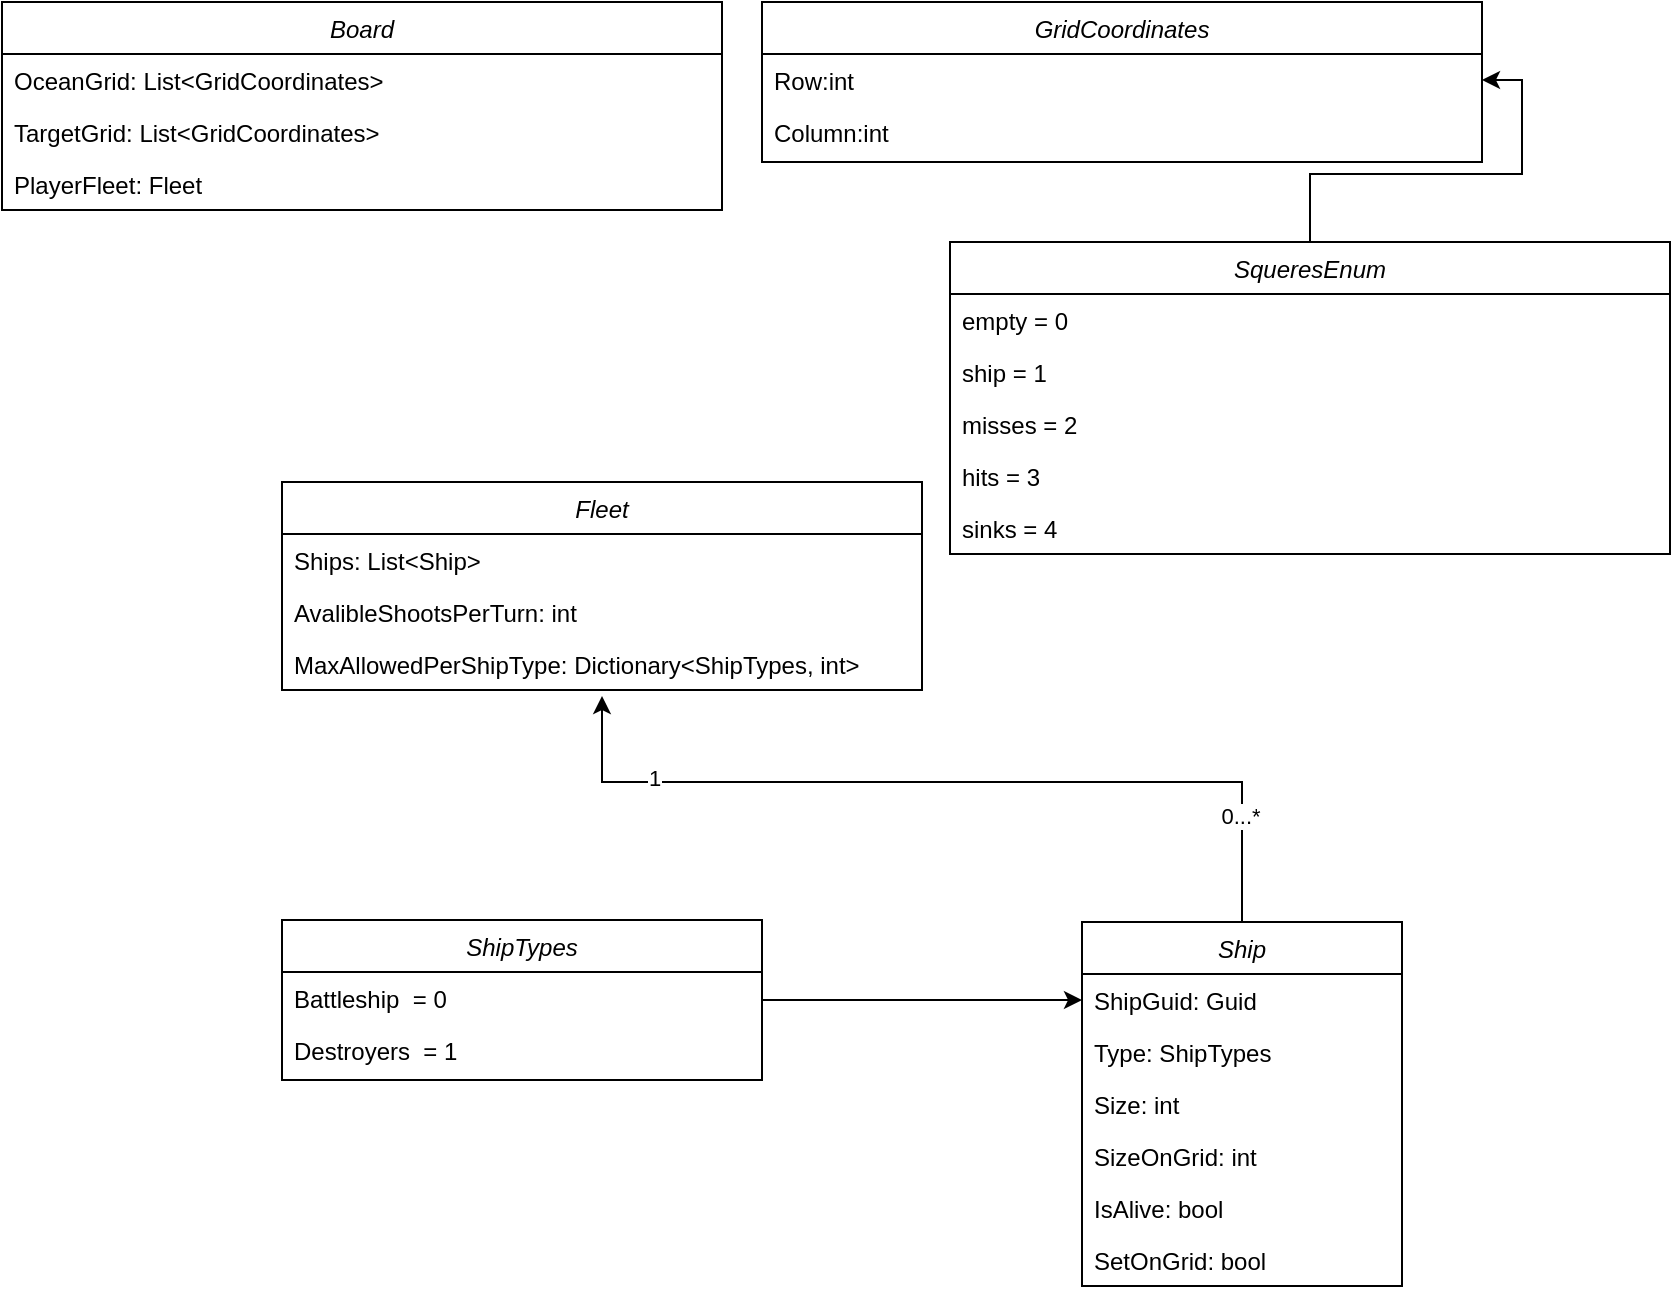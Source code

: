 <mxfile version="21.5.2" type="device">
  <diagram id="C5RBs43oDa-KdzZeNtuy" name="Page-1">
    <mxGraphModel dx="1859" dy="1154" grid="1" gridSize="10" guides="1" tooltips="1" connect="1" arrows="1" fold="1" page="1" pageScale="1" pageWidth="827" pageHeight="1169" math="0" shadow="0">
      <root>
        <mxCell id="WIyWlLk6GJQsqaUBKTNV-0" />
        <mxCell id="WIyWlLk6GJQsqaUBKTNV-1" parent="WIyWlLk6GJQsqaUBKTNV-0" />
        <mxCell id="dhn_8ACEzhib1miOB9We-21" style="edgeStyle=orthogonalEdgeStyle;rounded=0;orthogonalLoop=1;jettySize=auto;html=1;entryX=0.497;entryY=1.115;entryDx=0;entryDy=0;entryPerimeter=0;" parent="WIyWlLk6GJQsqaUBKTNV-1" source="dhn_8ACEzhib1miOB9We-0" target="dhn_8ACEzhib1miOB9We-55" edge="1">
          <mxGeometry relative="1" as="geometry">
            <Array as="points">
              <mxPoint x="560" y="470" />
              <mxPoint x="240" y="470" />
            </Array>
          </mxGeometry>
        </mxCell>
        <mxCell id="dhn_8ACEzhib1miOB9We-22" value="1" style="edgeLabel;html=1;align=center;verticalAlign=middle;resizable=0;points=[];" parent="dhn_8ACEzhib1miOB9We-21" vertex="1" connectable="0">
          <mxGeometry x="0.677" y="-2" relative="1" as="geometry">
            <mxPoint as="offset" />
          </mxGeometry>
        </mxCell>
        <mxCell id="dhn_8ACEzhib1miOB9We-23" value="0...*" style="edgeLabel;html=1;align=center;verticalAlign=middle;resizable=0;points=[];" parent="dhn_8ACEzhib1miOB9We-21" vertex="1" connectable="0">
          <mxGeometry x="-0.754" y="1" relative="1" as="geometry">
            <mxPoint as="offset" />
          </mxGeometry>
        </mxCell>
        <mxCell id="dhn_8ACEzhib1miOB9We-0" value="Ship" style="swimlane;fontStyle=2;align=center;verticalAlign=top;childLayout=stackLayout;horizontal=1;startSize=26;horizontalStack=0;resizeParent=1;resizeLast=0;collapsible=1;marginBottom=0;rounded=0;shadow=0;strokeWidth=1;" parent="WIyWlLk6GJQsqaUBKTNV-1" vertex="1">
          <mxGeometry x="480" y="540" width="160" height="182" as="geometry">
            <mxRectangle x="230" y="140" width="160" height="26" as="alternateBounds" />
          </mxGeometry>
        </mxCell>
        <mxCell id="dhn_8ACEzhib1miOB9We-1" value="ShipGuid: Guid&#xa;" style="text;align=left;verticalAlign=top;spacingLeft=4;spacingRight=4;overflow=hidden;rotatable=0;points=[[0,0.5],[1,0.5]];portConstraint=eastwest;" parent="dhn_8ACEzhib1miOB9We-0" vertex="1">
          <mxGeometry y="26" width="160" height="26" as="geometry" />
        </mxCell>
        <mxCell id="a0P5--NOoOCAjkKHai6j-0" value="Type: ShipTypes" style="text;align=left;verticalAlign=top;spacingLeft=4;spacingRight=4;overflow=hidden;rotatable=0;points=[[0,0.5],[1,0.5]];portConstraint=eastwest;" vertex="1" parent="dhn_8ACEzhib1miOB9We-0">
          <mxGeometry y="52" width="160" height="26" as="geometry" />
        </mxCell>
        <mxCell id="dhn_8ACEzhib1miOB9We-2" value="Size: int" style="text;align=left;verticalAlign=top;spacingLeft=4;spacingRight=4;overflow=hidden;rotatable=0;points=[[0,0.5],[1,0.5]];portConstraint=eastwest;rounded=0;shadow=0;html=0;" parent="dhn_8ACEzhib1miOB9We-0" vertex="1">
          <mxGeometry y="78" width="160" height="26" as="geometry" />
        </mxCell>
        <mxCell id="dhn_8ACEzhib1miOB9We-3" value="SizeOnGrid: int" style="text;align=left;verticalAlign=top;spacingLeft=4;spacingRight=4;overflow=hidden;rotatable=0;points=[[0,0.5],[1,0.5]];portConstraint=eastwest;rounded=0;shadow=0;html=0;" parent="dhn_8ACEzhib1miOB9We-0" vertex="1">
          <mxGeometry y="104" width="160" height="26" as="geometry" />
        </mxCell>
        <mxCell id="dhn_8ACEzhib1miOB9We-53" value="IsAlive: bool" style="text;align=left;verticalAlign=top;spacingLeft=4;spacingRight=4;overflow=hidden;rotatable=0;points=[[0,0.5],[1,0.5]];portConstraint=eastwest;rounded=0;shadow=0;html=0;" parent="dhn_8ACEzhib1miOB9We-0" vertex="1">
          <mxGeometry y="130" width="160" height="26" as="geometry" />
        </mxCell>
        <mxCell id="dhn_8ACEzhib1miOB9We-54" value="SetOnGrid: bool" style="text;align=left;verticalAlign=top;spacingLeft=4;spacingRight=4;overflow=hidden;rotatable=0;points=[[0,0.5],[1,0.5]];portConstraint=eastwest;rounded=0;shadow=0;html=0;" parent="dhn_8ACEzhib1miOB9We-0" vertex="1">
          <mxGeometry y="156" width="160" height="26" as="geometry" />
        </mxCell>
        <mxCell id="dhn_8ACEzhib1miOB9We-4" value="GridCoordinates" style="swimlane;fontStyle=2;align=center;verticalAlign=top;childLayout=stackLayout;horizontal=1;startSize=26;horizontalStack=0;resizeParent=1;resizeLast=0;collapsible=1;marginBottom=0;rounded=0;shadow=0;strokeWidth=1;" parent="WIyWlLk6GJQsqaUBKTNV-1" vertex="1">
          <mxGeometry x="320" y="80" width="360" height="80" as="geometry">
            <mxRectangle x="230" y="140" width="160" height="26" as="alternateBounds" />
          </mxGeometry>
        </mxCell>
        <mxCell id="dhn_8ACEzhib1miOB9We-6" value="Row:int&#xa;" style="text;align=left;verticalAlign=top;spacingLeft=4;spacingRight=4;overflow=hidden;rotatable=0;points=[[0,0.5],[1,0.5]];portConstraint=eastwest;rounded=0;shadow=0;html=0;" parent="dhn_8ACEzhib1miOB9We-4" vertex="1">
          <mxGeometry y="26" width="360" height="26" as="geometry" />
        </mxCell>
        <mxCell id="a0P5--NOoOCAjkKHai6j-5" value="Column:int&#xa;" style="text;align=left;verticalAlign=top;spacingLeft=4;spacingRight=4;overflow=hidden;rotatable=0;points=[[0,0.5],[1,0.5]];portConstraint=eastwest;rounded=0;shadow=0;html=0;" vertex="1" parent="dhn_8ACEzhib1miOB9We-4">
          <mxGeometry y="52" width="360" height="26" as="geometry" />
        </mxCell>
        <mxCell id="dhn_8ACEzhib1miOB9We-8" value="Fleet" style="swimlane;fontStyle=2;align=center;verticalAlign=top;childLayout=stackLayout;horizontal=1;startSize=26;horizontalStack=0;resizeParent=1;resizeLast=0;collapsible=1;marginBottom=0;rounded=0;shadow=0;strokeWidth=1;" parent="WIyWlLk6GJQsqaUBKTNV-1" vertex="1">
          <mxGeometry x="80" y="320" width="320" height="104" as="geometry">
            <mxRectangle x="230" y="140" width="160" height="26" as="alternateBounds" />
          </mxGeometry>
        </mxCell>
        <mxCell id="dhn_8ACEzhib1miOB9We-9" value="Ships: List&lt;Ship&gt;" style="text;align=left;verticalAlign=top;spacingLeft=4;spacingRight=4;overflow=hidden;rotatable=0;points=[[0,0.5],[1,0.5]];portConstraint=eastwest;" parent="dhn_8ACEzhib1miOB9We-8" vertex="1">
          <mxGeometry y="26" width="320" height="26" as="geometry" />
        </mxCell>
        <mxCell id="dhn_8ACEzhib1miOB9We-11" value="AvalibleShootsPerTurn: int" style="text;align=left;verticalAlign=top;spacingLeft=4;spacingRight=4;overflow=hidden;rotatable=0;points=[[0,0.5],[1,0.5]];portConstraint=eastwest;rounded=0;shadow=0;html=0;" parent="dhn_8ACEzhib1miOB9We-8" vertex="1">
          <mxGeometry y="52" width="320" height="26" as="geometry" />
        </mxCell>
        <mxCell id="dhn_8ACEzhib1miOB9We-55" value="MaxAllowedPerShipType: Dictionary&lt;ShipTypes, int&gt;" style="text;align=left;verticalAlign=top;spacingLeft=4;spacingRight=4;overflow=hidden;rotatable=0;points=[[0,0.5],[1,0.5]];portConstraint=eastwest;rounded=0;shadow=0;html=0;" parent="dhn_8ACEzhib1miOB9We-8" vertex="1">
          <mxGeometry y="78" width="320" height="26" as="geometry" />
        </mxCell>
        <mxCell id="dhn_8ACEzhib1miOB9We-57" style="edgeStyle=orthogonalEdgeStyle;rounded=0;orthogonalLoop=1;jettySize=auto;html=1;" parent="WIyWlLk6GJQsqaUBKTNV-1" source="dhn_8ACEzhib1miOB9We-40" target="dhn_8ACEzhib1miOB9We-6" edge="1">
          <mxGeometry relative="1" as="geometry" />
        </mxCell>
        <mxCell id="dhn_8ACEzhib1miOB9We-40" value="SqueresEnum" style="swimlane;fontStyle=2;align=center;verticalAlign=top;childLayout=stackLayout;horizontal=1;startSize=26;horizontalStack=0;resizeParent=1;resizeLast=0;collapsible=1;marginBottom=0;rounded=0;shadow=0;strokeWidth=1;" parent="WIyWlLk6GJQsqaUBKTNV-1" vertex="1">
          <mxGeometry x="414" y="200" width="360" height="156" as="geometry">
            <mxRectangle x="230" y="140" width="160" height="26" as="alternateBounds" />
          </mxGeometry>
        </mxCell>
        <mxCell id="dhn_8ACEzhib1miOB9We-41" value="empty = 0&#xa;" style="text;align=left;verticalAlign=top;spacingLeft=4;spacingRight=4;overflow=hidden;rotatable=0;points=[[0,0.5],[1,0.5]];portConstraint=eastwest;" parent="dhn_8ACEzhib1miOB9We-40" vertex="1">
          <mxGeometry y="26" width="360" height="26" as="geometry" />
        </mxCell>
        <mxCell id="dhn_8ACEzhib1miOB9We-43" value="ship = 1&#xa;" style="text;align=left;verticalAlign=top;spacingLeft=4;spacingRight=4;overflow=hidden;rotatable=0;points=[[0,0.5],[1,0.5]];portConstraint=eastwest;" parent="dhn_8ACEzhib1miOB9We-40" vertex="1">
          <mxGeometry y="52" width="360" height="26" as="geometry" />
        </mxCell>
        <mxCell id="dhn_8ACEzhib1miOB9We-44" value="misses = 2&#xa;" style="text;align=left;verticalAlign=top;spacingLeft=4;spacingRight=4;overflow=hidden;rotatable=0;points=[[0,0.5],[1,0.5]];portConstraint=eastwest;" parent="dhn_8ACEzhib1miOB9We-40" vertex="1">
          <mxGeometry y="78" width="360" height="26" as="geometry" />
        </mxCell>
        <mxCell id="dhn_8ACEzhib1miOB9We-45" value="hits = 3&#xa;" style="text;align=left;verticalAlign=top;spacingLeft=4;spacingRight=4;overflow=hidden;rotatable=0;points=[[0,0.5],[1,0.5]];portConstraint=eastwest;" parent="dhn_8ACEzhib1miOB9We-40" vertex="1">
          <mxGeometry y="104" width="360" height="26" as="geometry" />
        </mxCell>
        <mxCell id="dhn_8ACEzhib1miOB9We-46" value="sinks = 4&#xa;" style="text;align=left;verticalAlign=top;spacingLeft=4;spacingRight=4;overflow=hidden;rotatable=0;points=[[0,0.5],[1,0.5]];portConstraint=eastwest;" parent="dhn_8ACEzhib1miOB9We-40" vertex="1">
          <mxGeometry y="130" width="360" height="26" as="geometry" />
        </mxCell>
        <mxCell id="dhn_8ACEzhib1miOB9We-56" style="edgeStyle=orthogonalEdgeStyle;rounded=0;orthogonalLoop=1;jettySize=auto;html=1;" parent="WIyWlLk6GJQsqaUBKTNV-1" source="dhn_8ACEzhib1miOB9We-47" target="dhn_8ACEzhib1miOB9We-1" edge="1">
          <mxGeometry relative="1" as="geometry" />
        </mxCell>
        <mxCell id="dhn_8ACEzhib1miOB9We-47" value="ShipTypes" style="swimlane;fontStyle=2;align=center;verticalAlign=top;childLayout=stackLayout;horizontal=1;startSize=26;horizontalStack=0;resizeParent=1;resizeLast=0;collapsible=1;marginBottom=0;rounded=0;shadow=0;strokeWidth=1;" parent="WIyWlLk6GJQsqaUBKTNV-1" vertex="1">
          <mxGeometry x="80" y="539" width="240" height="80" as="geometry">
            <mxRectangle x="230" y="140" width="160" height="26" as="alternateBounds" />
          </mxGeometry>
        </mxCell>
        <mxCell id="dhn_8ACEzhib1miOB9We-48" value="Battleship  = 0&#xa;" style="text;align=left;verticalAlign=top;spacingLeft=4;spacingRight=4;overflow=hidden;rotatable=0;points=[[0,0.5],[1,0.5]];portConstraint=eastwest;" parent="dhn_8ACEzhib1miOB9We-47" vertex="1">
          <mxGeometry y="26" width="240" height="26" as="geometry" />
        </mxCell>
        <mxCell id="dhn_8ACEzhib1miOB9We-49" value="Destroyers  = 1&#xa;" style="text;align=left;verticalAlign=top;spacingLeft=4;spacingRight=4;overflow=hidden;rotatable=0;points=[[0,0.5],[1,0.5]];portConstraint=eastwest;" parent="dhn_8ACEzhib1miOB9We-47" vertex="1">
          <mxGeometry y="52" width="240" height="26" as="geometry" />
        </mxCell>
        <mxCell id="a0P5--NOoOCAjkKHai6j-1" value="Board" style="swimlane;fontStyle=2;align=center;verticalAlign=top;childLayout=stackLayout;horizontal=1;startSize=26;horizontalStack=0;resizeParent=1;resizeLast=0;collapsible=1;marginBottom=0;rounded=0;shadow=0;strokeWidth=1;" vertex="1" parent="WIyWlLk6GJQsqaUBKTNV-1">
          <mxGeometry x="-60" y="80" width="360" height="104" as="geometry">
            <mxRectangle x="230" y="140" width="160" height="26" as="alternateBounds" />
          </mxGeometry>
        </mxCell>
        <mxCell id="a0P5--NOoOCAjkKHai6j-2" value="OceanGrid: List&lt;GridCoordinates&gt;" style="text;align=left;verticalAlign=top;spacingLeft=4;spacingRight=4;overflow=hidden;rotatable=0;points=[[0,0.5],[1,0.5]];portConstraint=eastwest;" vertex="1" parent="a0P5--NOoOCAjkKHai6j-1">
          <mxGeometry y="26" width="360" height="26" as="geometry" />
        </mxCell>
        <mxCell id="a0P5--NOoOCAjkKHai6j-3" value="TargetGrid: List&lt;GridCoordinates&gt;" style="text;align=left;verticalAlign=top;spacingLeft=4;spacingRight=4;overflow=hidden;rotatable=0;points=[[0,0.5],[1,0.5]];portConstraint=eastwest;rounded=0;shadow=0;html=0;" vertex="1" parent="a0P5--NOoOCAjkKHai6j-1">
          <mxGeometry y="52" width="360" height="26" as="geometry" />
        </mxCell>
        <mxCell id="a0P5--NOoOCAjkKHai6j-4" value="PlayerFleet: Fleet" style="text;align=left;verticalAlign=top;spacingLeft=4;spacingRight=4;overflow=hidden;rotatable=0;points=[[0,0.5],[1,0.5]];portConstraint=eastwest;rounded=0;shadow=0;html=0;" vertex="1" parent="a0P5--NOoOCAjkKHai6j-1">
          <mxGeometry y="78" width="360" height="26" as="geometry" />
        </mxCell>
      </root>
    </mxGraphModel>
  </diagram>
</mxfile>
